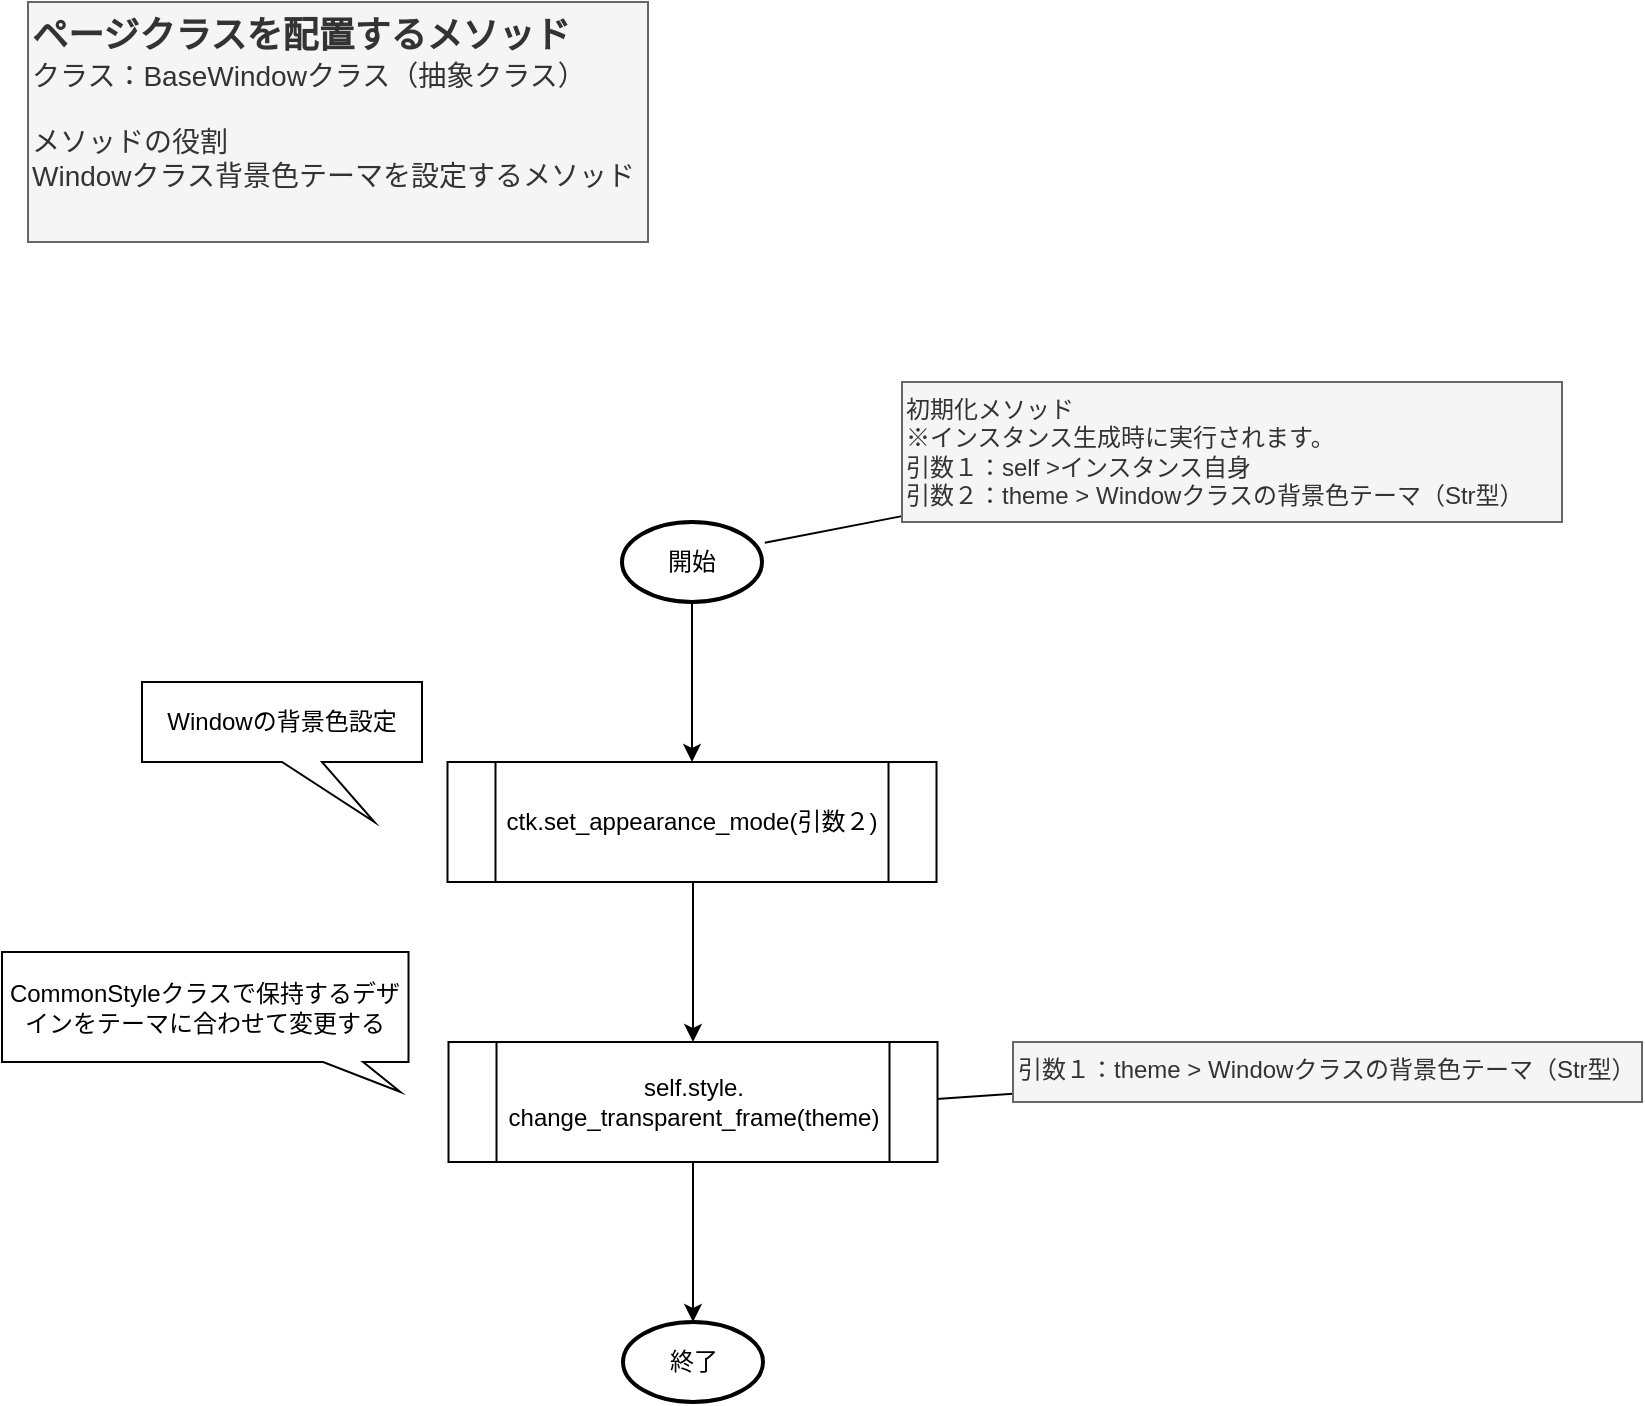 <mxfile>
    <diagram id="nyTn372R6Oij5jTGV8CP" name="page_set(BasePageクラス)">
        <mxGraphModel dx="1944" dy="1126" grid="1" gridSize="10" guides="1" tooltips="1" connect="1" arrows="1" fold="1" page="1" pageScale="1" pageWidth="827" pageHeight="1169" math="0" shadow="0">
            <root>
                <mxCell id="0"/>
                <mxCell id="1" parent="0"/>
                <mxCell id="2" value="" style="edgeStyle=orthogonalEdgeStyle;rounded=0;orthogonalLoop=1;jettySize=auto;html=1;" parent="1" source="3" edge="1">
                    <mxGeometry relative="1" as="geometry">
                        <mxPoint x="352" y="410" as="targetPoint"/>
                    </mxGeometry>
                </mxCell>
                <mxCell id="3" value="開始" style="strokeWidth=2;html=1;shape=mxgraph.flowchart.start_1;whiteSpace=wrap;" parent="1" vertex="1">
                    <mxGeometry x="317" y="290" width="70" height="40" as="geometry"/>
                </mxCell>
                <mxCell id="4" style="rounded=0;orthogonalLoop=1;jettySize=auto;html=1;entryX=1.02;entryY=0.26;entryDx=0;entryDy=0;endArrow=none;endFill=0;entryPerimeter=0;" parent="1" source="5" target="3" edge="1">
                    <mxGeometry relative="1" as="geometry">
                        <mxPoint x="392" y="320" as="targetPoint"/>
                    </mxGeometry>
                </mxCell>
                <mxCell id="5" value="&lt;div&gt;初期化メソッド&lt;/div&gt;&lt;div&gt;※インスタンス生成時に実行されます。&lt;/div&gt;&lt;div&gt;引数１：self &amp;gt;インスタンス自身&lt;/div&gt;&lt;div&gt;引数２：theme &amp;gt; Windowクラスの背景色テーマ（Str型）&lt;/div&gt;" style="text;html=1;align=left;verticalAlign=top;whiteSpace=wrap;rounded=0;fillColor=#f5f5f5;fontColor=#333333;strokeColor=#666666;" parent="1" vertex="1">
                    <mxGeometry x="457" y="220" width="330" height="70" as="geometry"/>
                </mxCell>
                <mxCell id="6" value="&lt;b style=&quot;&quot;&gt;&lt;font style=&quot;&quot;&gt;&lt;font style=&quot;font-size: 18px;&quot;&gt;ページクラスを配置するメソッド&lt;/font&gt;&lt;/font&gt;&lt;/b&gt;&lt;div&gt;&lt;font style=&quot;font-size: 14px;&quot;&gt;クラス：BaseWindow&lt;/font&gt;&lt;span style=&quot;font-size: 14px; background-color: initial;&quot;&gt;クラス（抽象クラス&lt;/span&gt;&lt;span style=&quot;background-color: initial; font-size: 14px;&quot;&gt;）&lt;/span&gt;&lt;/div&gt;&lt;div style=&quot;font-size: 14px;&quot;&gt;&lt;br&gt;&lt;/div&gt;&lt;div style=&quot;font-size: 14px;&quot;&gt;メソッドの役割&lt;/div&gt;&lt;div style=&quot;font-size: 14px;&quot;&gt;Windowクラス背景色テーマを設定するメソッド&lt;/div&gt;" style="text;html=1;align=left;verticalAlign=top;whiteSpace=wrap;rounded=0;fillColor=#f5f5f5;fontColor=#333333;strokeColor=#666666;" parent="1" vertex="1">
                    <mxGeometry x="20" y="30" width="310" height="120" as="geometry"/>
                </mxCell>
                <mxCell id="7" value="終了" style="strokeWidth=2;html=1;shape=mxgraph.flowchart.start_1;whiteSpace=wrap;" parent="1" vertex="1">
                    <mxGeometry x="317.5" y="690" width="70" height="40" as="geometry"/>
                </mxCell>
                <mxCell id="13" value="" style="edgeStyle=orthogonalEdgeStyle;rounded=0;orthogonalLoop=1;jettySize=auto;html=1;fontColor=#333333;" parent="1" edge="1">
                    <mxGeometry relative="1" as="geometry">
                        <mxPoint x="352.5" y="470" as="sourcePoint"/>
                        <mxPoint x="352.5" y="550" as="targetPoint"/>
                    </mxGeometry>
                </mxCell>
                <mxCell id="15" value="" style="edgeStyle=orthogonalEdgeStyle;rounded=0;orthogonalLoop=1;jettySize=auto;html=1;fontColor=#333333;" parent="1" edge="1">
                    <mxGeometry relative="1" as="geometry">
                        <mxPoint x="352.5" y="610" as="sourcePoint"/>
                        <mxPoint x="352.5" y="690" as="targetPoint"/>
                    </mxGeometry>
                </mxCell>
                <mxCell id="17" style="rounded=0;orthogonalLoop=1;jettySize=auto;html=1;entryX=1;entryY=0.5;entryDx=0;entryDy=0;endArrow=none;endFill=0;fontColor=#333333;" parent="1" source="18" edge="1">
                    <mxGeometry relative="1" as="geometry">
                        <mxPoint x="452.5" y="580" as="targetPoint"/>
                    </mxGeometry>
                </mxCell>
                <mxCell id="18" value="引数１：theme &amp;gt; Windowクラスの背景色テーマ（Str型）" style="text;html=1;align=left;verticalAlign=top;whiteSpace=wrap;rounded=0;fillColor=#f5f5f5;fontColor=#333333;strokeColor=#666666;" parent="1" vertex="1">
                    <mxGeometry x="512.5" y="550" width="314.5" height="30" as="geometry"/>
                </mxCell>
                <mxCell id="20" value="ctk.set_appearance_mode(引数２)" style="shape=process;whiteSpace=wrap;html=1;backgroundOutline=1;" vertex="1" parent="1">
                    <mxGeometry x="229.75" y="410" width="244.5" height="60" as="geometry"/>
                </mxCell>
                <mxCell id="21" value="self.style.&lt;br&gt;change_transparent_frame(theme)" style="shape=process;whiteSpace=wrap;html=1;backgroundOutline=1;" vertex="1" parent="1">
                    <mxGeometry x="230.25" y="550" width="244.5" height="60" as="geometry"/>
                </mxCell>
                <mxCell id="23" value="Windowの背景色設定" style="shape=callout;whiteSpace=wrap;html=1;perimeter=calloutPerimeter;position2=0.83;" vertex="1" parent="1">
                    <mxGeometry x="77" y="370" width="140" height="70" as="geometry"/>
                </mxCell>
                <mxCell id="24" value="CommonStyleクラスで保持するデザインをテーマに合わせて変更する" style="shape=callout;whiteSpace=wrap;html=1;perimeter=calloutPerimeter;position2=0.98;size=15;position=0.79;" vertex="1" parent="1">
                    <mxGeometry x="7" y="505" width="203.25" height="70" as="geometry"/>
                </mxCell>
            </root>
        </mxGraphModel>
    </diagram>
</mxfile>